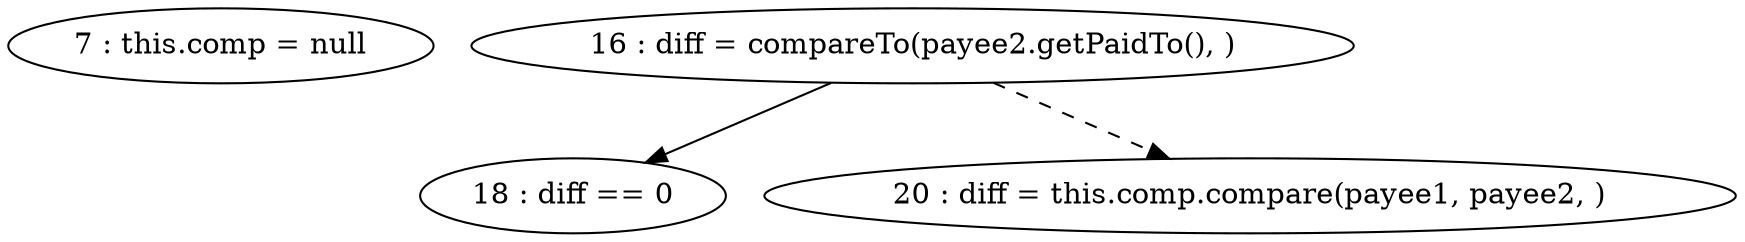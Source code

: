digraph G {
"7 : this.comp = null"
"16 : diff = compareTo(payee2.getPaidTo(), )"
"16 : diff = compareTo(payee2.getPaidTo(), )" -> "18 : diff == 0"
"16 : diff = compareTo(payee2.getPaidTo(), )" -> "20 : diff = this.comp.compare(payee1, payee2, )" [style=dashed]
"18 : diff == 0"
"20 : diff = this.comp.compare(payee1, payee2, )"
}